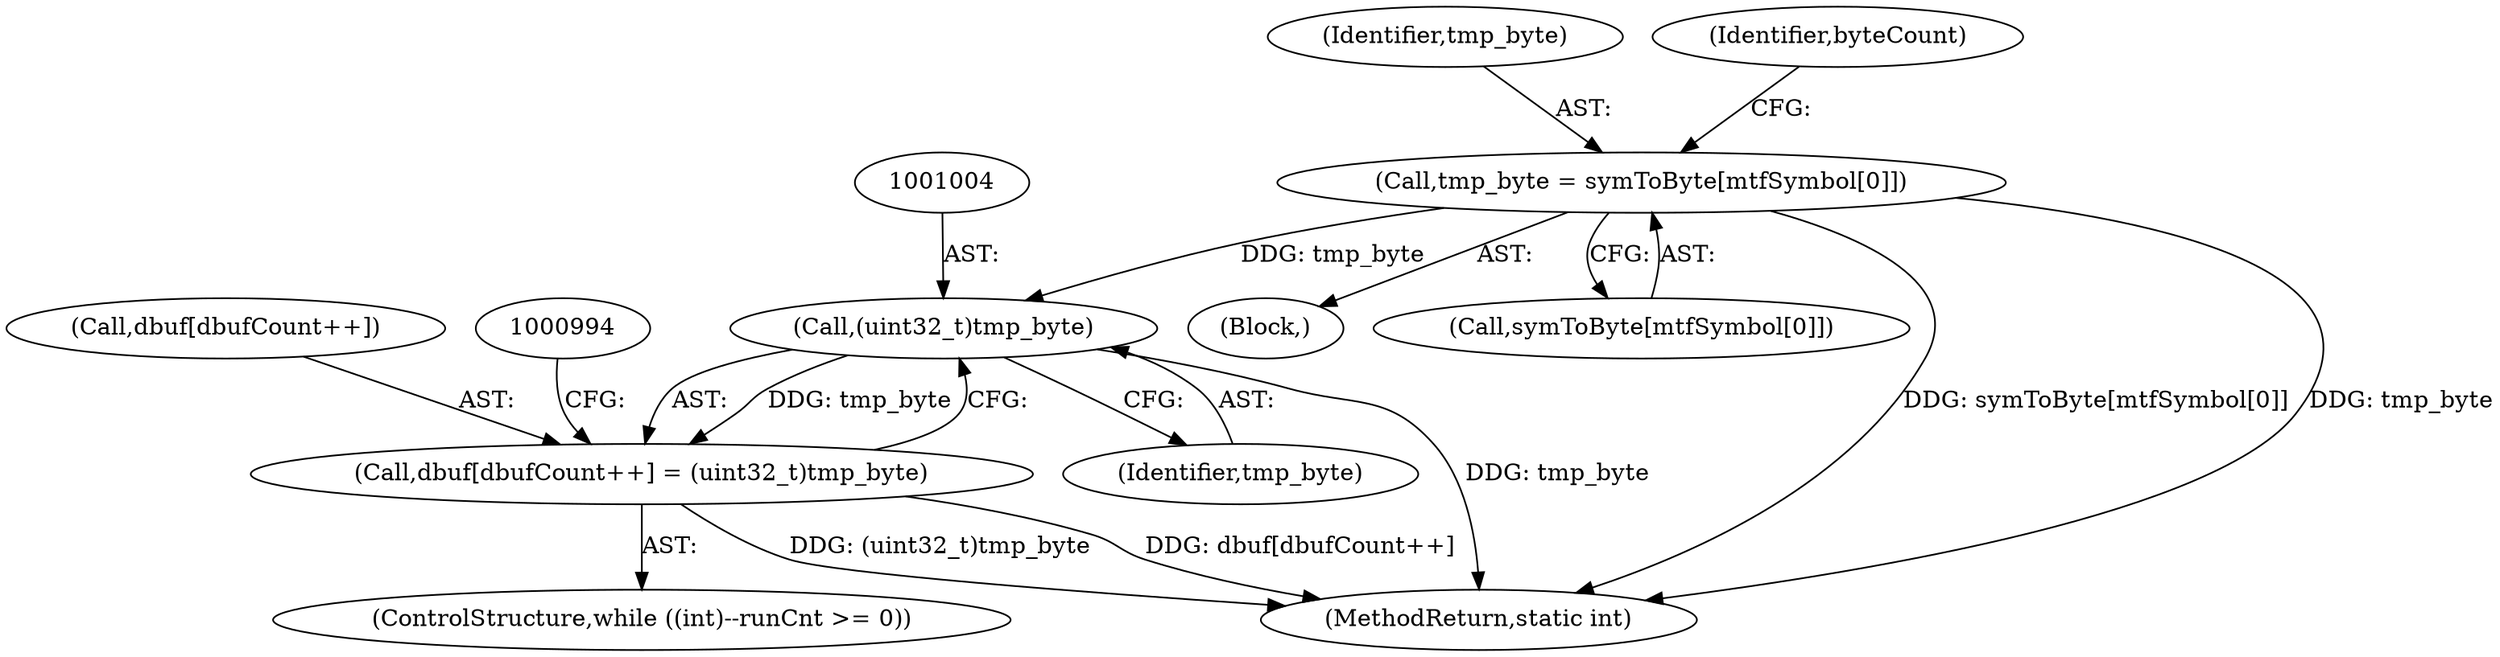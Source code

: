 digraph "0_busybox_0402cb32df015d9372578e3db27db47b33d5c7b0@array" {
"1000979" [label="(Call,tmp_byte = symToByte[mtfSymbol[0]])"];
"1001003" [label="(Call,(uint32_t)tmp_byte)"];
"1000998" [label="(Call,dbuf[dbufCount++] = (uint32_t)tmp_byte)"];
"1000956" [label="(Block,)"];
"1000979" [label="(Call,tmp_byte = symToByte[mtfSymbol[0]])"];
"1001003" [label="(Call,(uint32_t)tmp_byte)"];
"1001005" [label="(Identifier,tmp_byte)"];
"1000981" [label="(Call,symToByte[mtfSymbol[0]])"];
"1000999" [label="(Call,dbuf[dbufCount++])"];
"1000991" [label="(ControlStructure,while ((int)--runCnt >= 0))"];
"1000980" [label="(Identifier,tmp_byte)"];
"1000998" [label="(Call,dbuf[dbufCount++] = (uint32_t)tmp_byte)"];
"1001177" [label="(MethodReturn,static int)"];
"1000988" [label="(Identifier,byteCount)"];
"1000979" -> "1000956"  [label="AST: "];
"1000979" -> "1000981"  [label="CFG: "];
"1000980" -> "1000979"  [label="AST: "];
"1000981" -> "1000979"  [label="AST: "];
"1000988" -> "1000979"  [label="CFG: "];
"1000979" -> "1001177"  [label="DDG: symToByte[mtfSymbol[0]]"];
"1000979" -> "1001177"  [label="DDG: tmp_byte"];
"1000979" -> "1001003"  [label="DDG: tmp_byte"];
"1001003" -> "1000998"  [label="AST: "];
"1001003" -> "1001005"  [label="CFG: "];
"1001004" -> "1001003"  [label="AST: "];
"1001005" -> "1001003"  [label="AST: "];
"1000998" -> "1001003"  [label="CFG: "];
"1001003" -> "1001177"  [label="DDG: tmp_byte"];
"1001003" -> "1000998"  [label="DDG: tmp_byte"];
"1000998" -> "1000991"  [label="AST: "];
"1000999" -> "1000998"  [label="AST: "];
"1000994" -> "1000998"  [label="CFG: "];
"1000998" -> "1001177"  [label="DDG: (uint32_t)tmp_byte"];
"1000998" -> "1001177"  [label="DDG: dbuf[dbufCount++]"];
}
